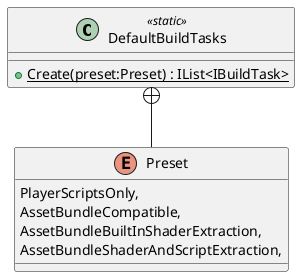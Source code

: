 @startuml
class DefaultBuildTasks <<static>> {
    + {static} Create(preset:Preset) : IList<IBuildTask>
}
enum Preset {
    PlayerScriptsOnly,
    AssetBundleCompatible,
    AssetBundleBuiltInShaderExtraction,
    AssetBundleShaderAndScriptExtraction,
}
DefaultBuildTasks +-- Preset
@enduml
